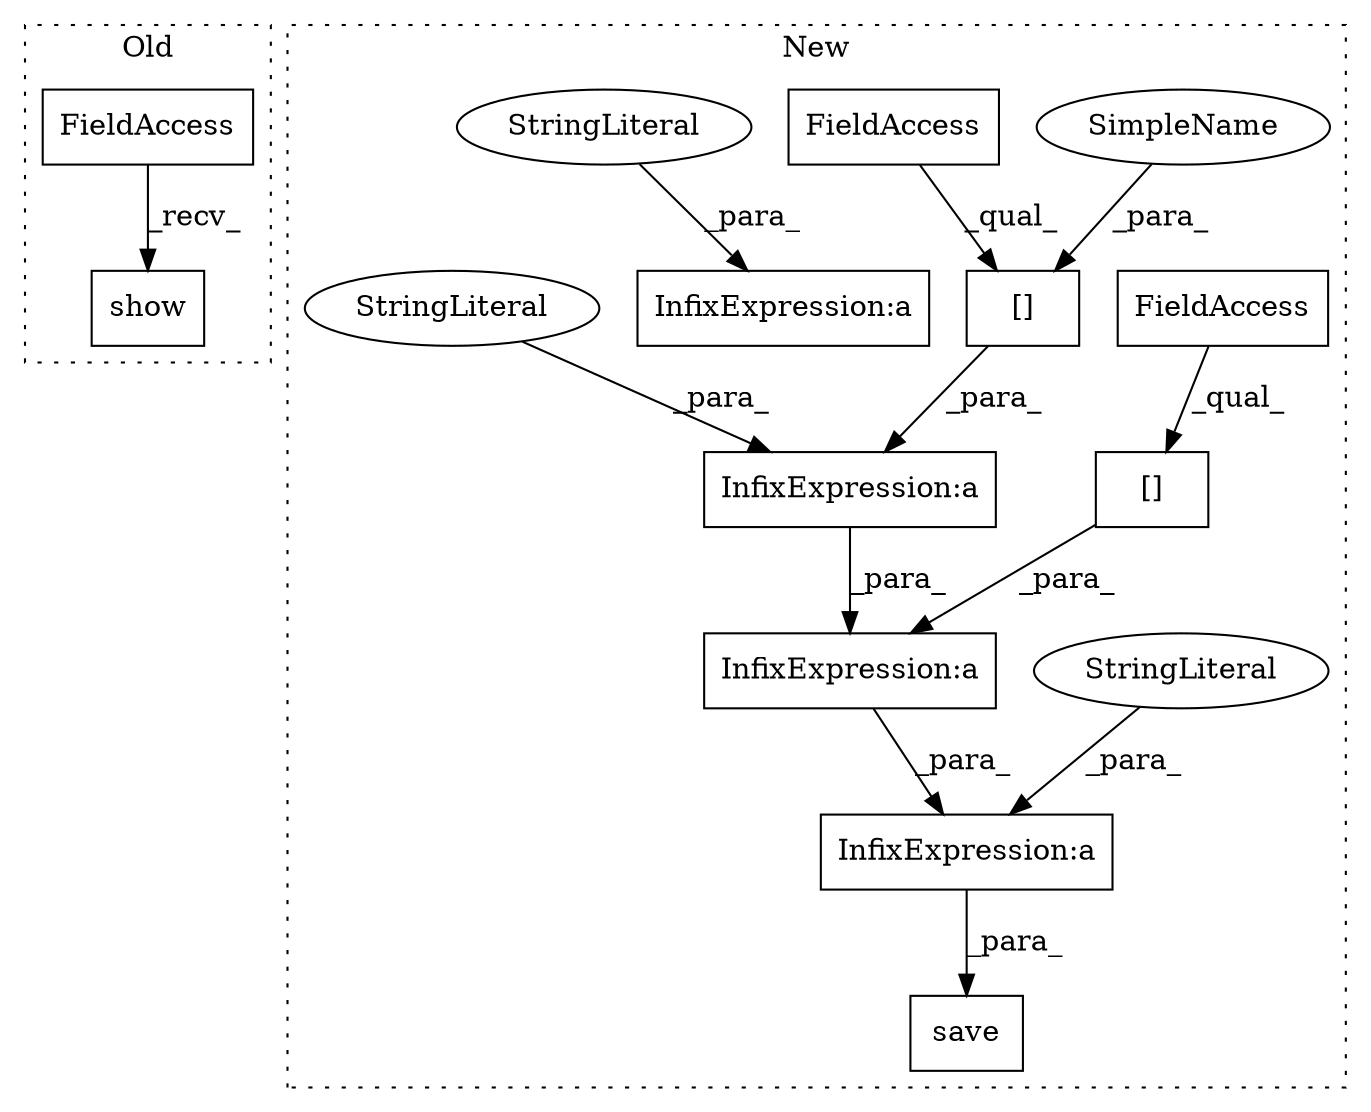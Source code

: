 digraph G {
subgraph cluster0 {
1 [label="show" a="32" s="3709" l="6" shape="box"];
4 [label="FieldAccess" a="22" s="3705" l="3" shape="box"];
label = "Old";
style="dotted";
}
subgraph cluster1 {
2 [label="save" a="32" s="3712,3780" l="5,1" shape="box"];
3 [label="InfixExpression:a" a="27" s="3750" l="3" shape="box"];
5 [label="InfixExpression:a" a="27" s="3726" l="3" shape="box"];
6 [label="InfixExpression:a" a="27" s="3738" l="3" shape="box"];
7 [label="[]" a="2" s="3729,3736" l="6,1" shape="box"];
8 [label="FieldAccess" a="22" s="3729" l="5" shape="box"];
9 [label="InfixExpression:a" a="27" s="3596" l="3" shape="box"];
10 [label="[]" a="2" s="3741,3748" l="6,1" shape="box"];
11 [label="FieldAccess" a="22" s="3741" l="5" shape="box"];
12 [label="StringLiteral" a="45" s="3719" l="7" shape="ellipse"];
13 [label="StringLiteral" a="45" s="3593" l="3" shape="ellipse"];
14 [label="StringLiteral" a="45" s="3753" l="6" shape="ellipse"];
15 [label="SimpleName" a="42" s="3735" l="1" shape="ellipse"];
label = "New";
style="dotted";
}
3 -> 2 [label="_para_"];
4 -> 1 [label="_recv_"];
5 -> 6 [label="_para_"];
6 -> 3 [label="_para_"];
7 -> 5 [label="_para_"];
8 -> 7 [label="_qual_"];
10 -> 6 [label="_para_"];
11 -> 10 [label="_qual_"];
12 -> 5 [label="_para_"];
13 -> 9 [label="_para_"];
14 -> 3 [label="_para_"];
15 -> 7 [label="_para_"];
}